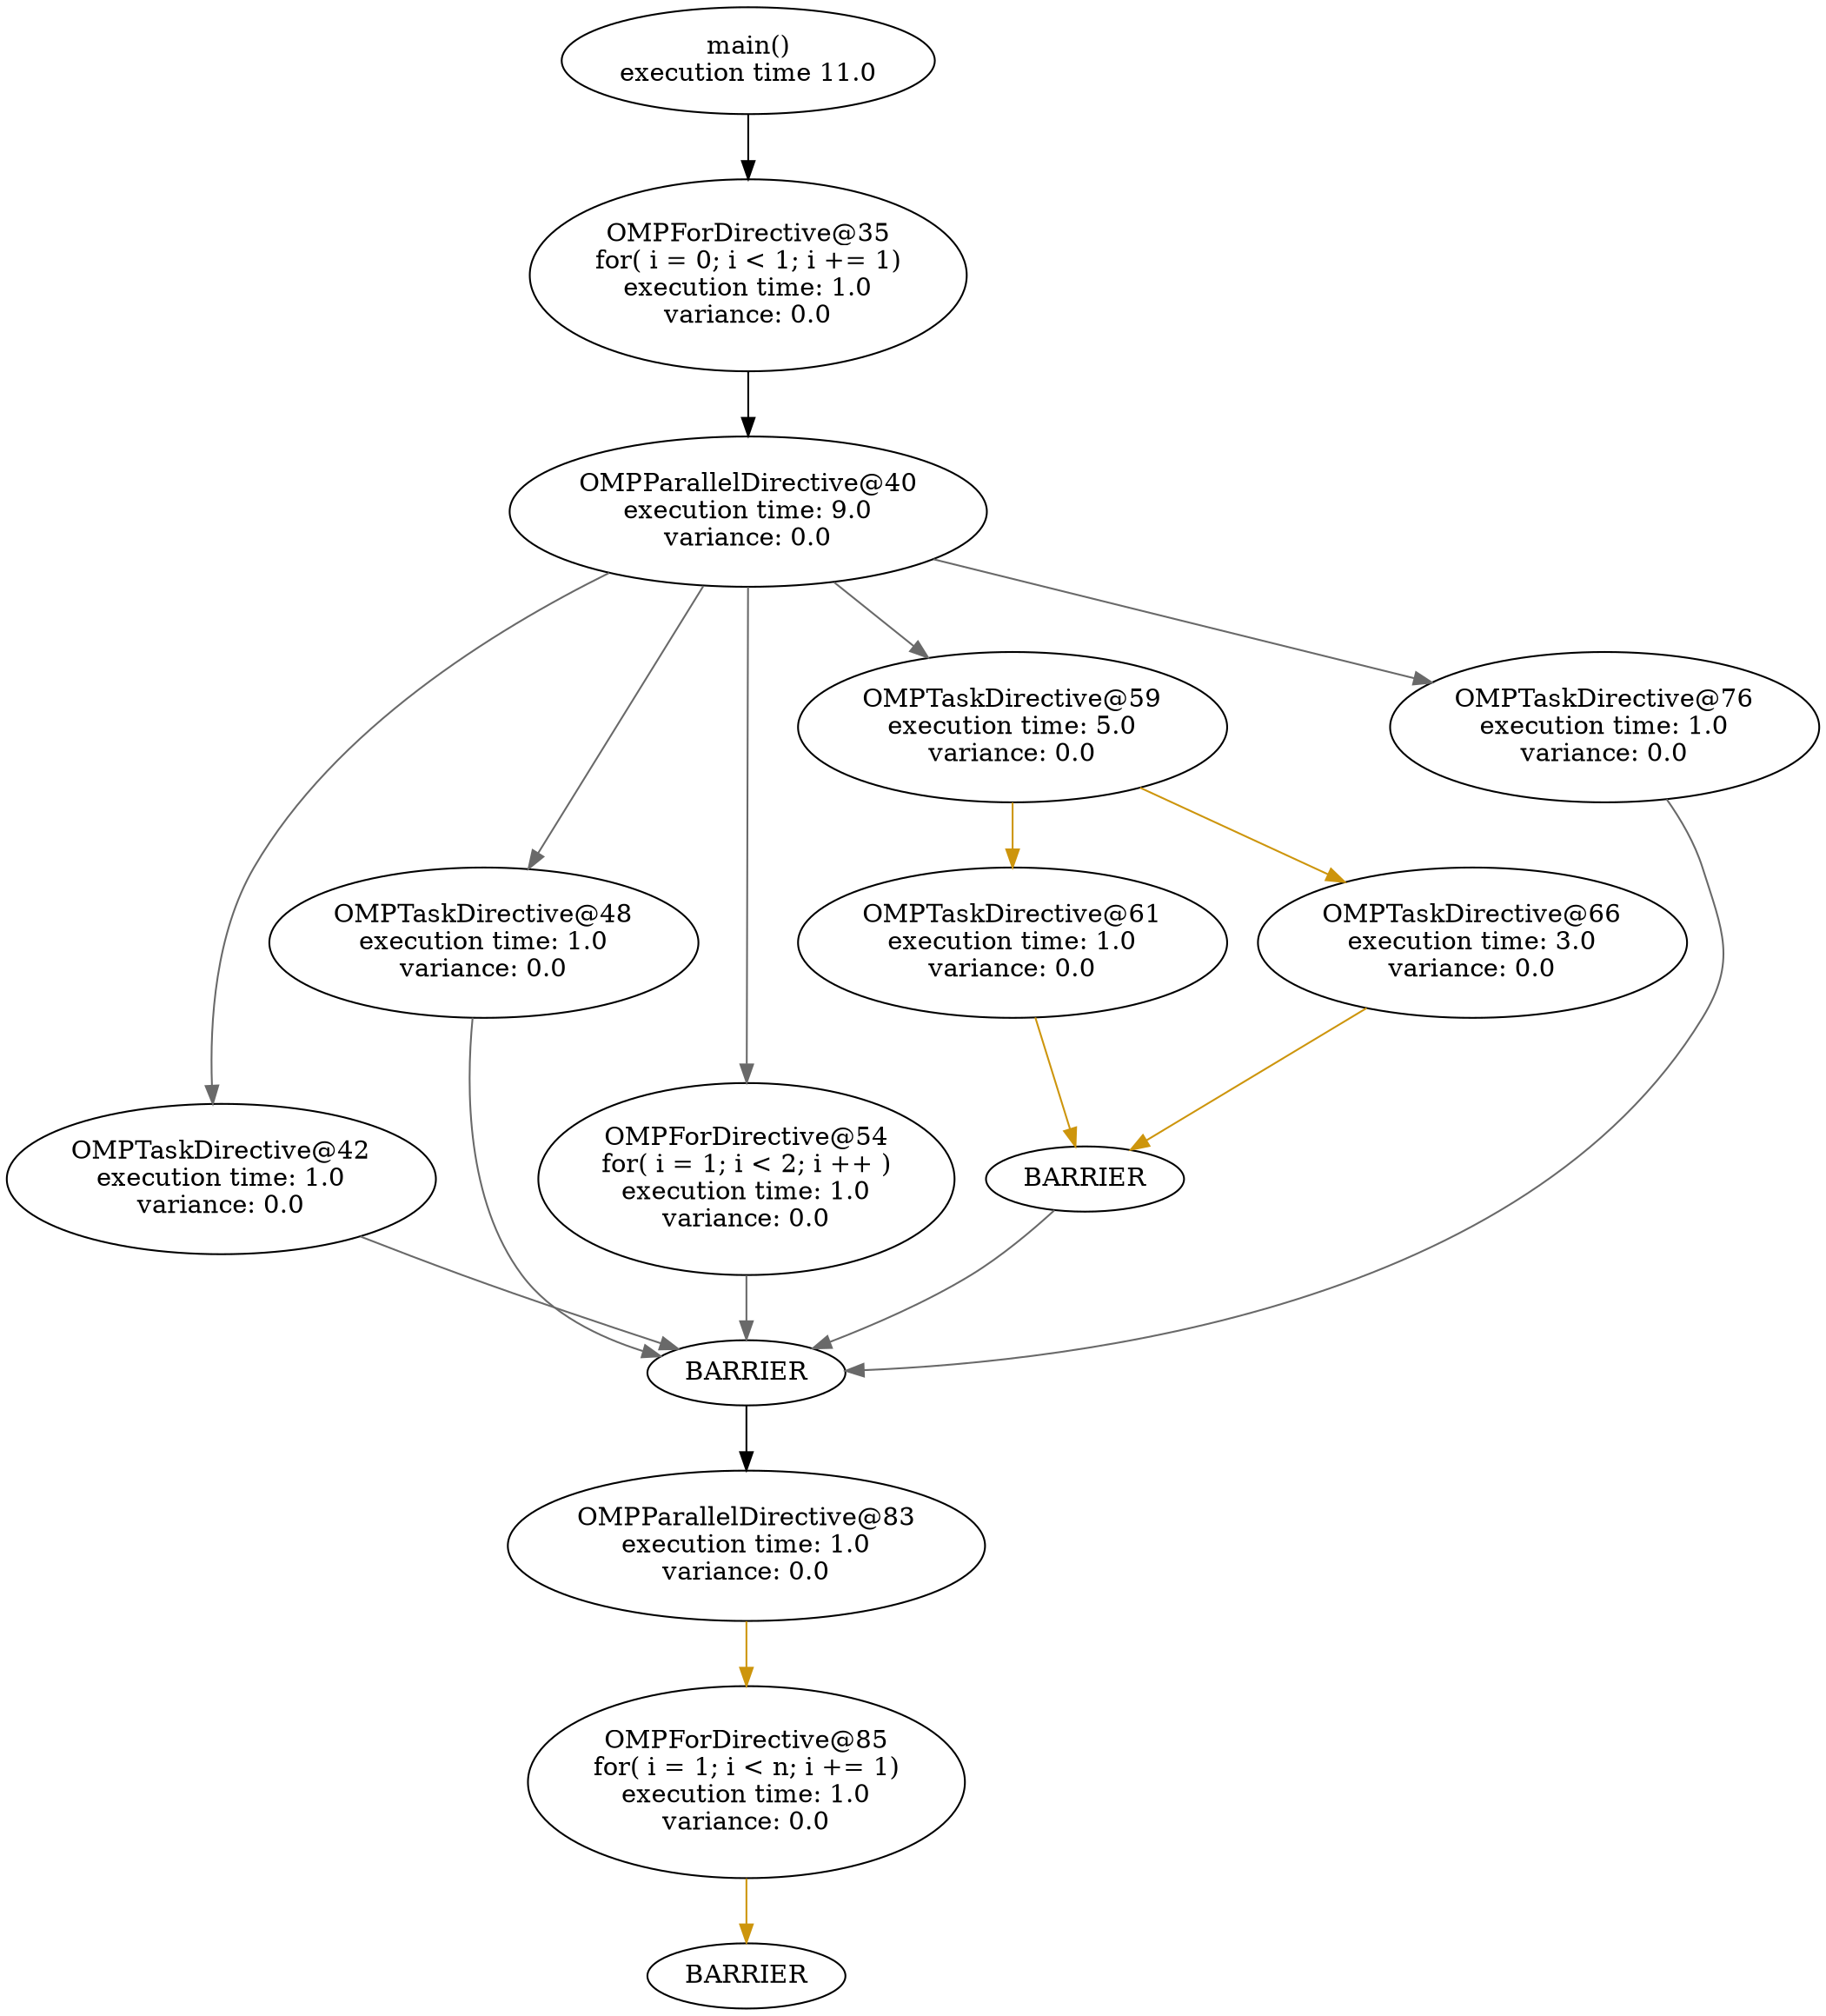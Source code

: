 digraph G {
	graph [bb="0,0,917,1110"];
	node [label="\N"];
	28	 [height=0.8171,
		label="main()\nexecution time 11.0",
		pos="376,1080",
		root=28,
		width=2.4764];
	35	 [height=1.4771,
		label="OMPForDirective@35\nfor( i = 0; i < 1; i += 1)\nexecution time: 1.0\nvariance: 0.0",
		pos="376,961",
		root=28,
		width=2.8425];
	28 -> 35	 [pos="e,376,1014.5 376,1050.4 376,1042.5 376,1033.7 376,1024.7"];
	40	 [height=1.1471,
		label="OMPParallelDirective@40\nexecution time: 9.0\nvariance: 0.0",
		pos="376,830",
		root=28,
		width=3.2896];
	35 -> 40	 [pos="e,376,871.55 376,907.53 376,899 376,890.18 376,881.69"];
	42	 [height=1.1471,
		label="OMPTaskDirective@42\nexecution time: 1.0\nvariance: 0.0",
		pos="107,459",
		root=28,
		width=2.9745];
	40 -> 42	 [color=dimgrey,
		pos="e,102.66,500.53 308.44,795.98 249.25,763.15 166.39,706.91 125,632 104.58,595.05 101.16,546.79 102.23,510.8"];
	48	 [height=1.1471,
		label="OMPTaskDirective@48\nexecution time: 1.0\nvariance: 0.0",
		pos="241,590",
		root=28,
		width=2.9745];
	40 -> 48	 [color=dimgrey,
		pos="e,263.5,630.66 353.56,789.43 330.2,748.25 293.59,683.72 268.51,639.5"];
	54	 [height=1.4771,
		label="OMPForDirective@54\nfor( i = 1; i < 2; i ++ )\nexecution time: 1.0\nvariance: 0.0",
		pos="375,459",
		root=28,
		width=2.8384];
	40 -> 54	 [color=dimgrey,
		pos="e,375.14,512.46 375.89,788.46 375.72,724.26 375.38,598.75 375.17,522.83"];
	59	 [height=1.1471,
		label="OMPTaskDirective@59\nexecution time: 5.0\nvariance: 0.0",
		pos="511,710",
		root=28,
		width=2.9745];
	40 -> 59	 [color=dimgrey,
		pos="e,468.32,748.3 419.09,791.34 432.25,779.84 446.83,767.09 460.44,755.19"];
	76	 [height=1.1471,
		label="OMPTaskDirective@76\nexecution time: 1.0\nvariance: 0.0",
		pos="810,710",
		root=28,
		width=2.9745];
	40 -> 76	 [color=dimgrey,
		pos="e,723.63,734.48 468.04,803.98 540.31,784.33 640.64,757.05 713.93,737.12"];
	"40_end"	 [height=0.5,
		label=BARRIER,
		pos="375,352",
		root=28,
		width=1.4568];
	42 -> "40_end"	 [color=dimgrey,
		pos="e,339.39,365.31 176.73,427.5 193.75,420.27 211.97,412.71 229,406 262.58,392.76 300.97,378.87 329.95,368.64"];
	83	 [height=1.1471,
		label="OMPParallelDirective@83\nexecution time: 1.0\nvariance: 0.0",
		pos="375,256",
		root=28,
		width=3.2896];
	"40_end" -> 83	 [pos="e,375,297.55 375,333.76 375,326.29 375,317.11 375,307.73"];
	48 -> "40_end"	 [color=dimgrey,
		pos="e,332.33,362.61 235.63,548.62 232.53,508.64 234.02,447.54 264,406 278.04,386.55 301.12,373.97 322.61,365.97"];
	54 -> "40_end"	 [color=dimgrey,
		pos="e,375,370.46 375,405.81 375,397.13 375,388.44 375,380.69"];
	61	 [height=1.1471,
		label="OMPTaskDirective@61\nexecution time: 1.0\nvariance: 0.0",
		pos="511,590",
		root=28,
		width=2.9745];
	59 -> 61	 [color=darkgoldenrod3,
		pos="e,511,631.68 511,668.39 511,659.86 511,650.76 511,641.91"];
	66	 [height=1.1471,
		label="OMPTaskDirective@66\nexecution time: 3.0\nvariance: 0.0",
		pos="743,590",
		root=28,
		width=2.9745];
	59 -> 66	 [color=darkgoldenrod3,
		pos="e,679.44,623.33 574.7,676.6 604.37,661.51 639.81,643.48 670.5,627.87"];
	"59_end"	 [height=0.5,
		label=BARRIER,
		pos="548,459",
		root=28,
		width=1.4568];
	61 -> "59_end"	 [color=darkgoldenrod3,
		pos="e,543.09,477.12 522.5,548.89 528.29,528.74 535.14,504.85 540.28,486.92"];
	"59_end" -> "40_end"	 [color=dimgrey,
		pos="e,408.21,366.24 531.02,441.73 519.05,430.78 502.3,416.49 486,406 464.51,392.17 438.85,379.69 417.62,370.32"];
	66 -> "59_end"	 [color=darkgoldenrod3,
		pos="e,571.04,475.24 689.97,553.92 654.56,530.49 609.18,500.48 579.39,480.76"];
	76 -> "40_end"	 [color=dimgrey,
		pos="e,427.17,354.8 840.57,670.34 848.09,658.67 855.1,645.39 859,632 869.44,596.16 877.78,580.27 859,548 772.36,399.15 547.47,363.84 \
437.45,355.52"];
	85	 [height=1.4771,
		label="OMPForDirective@85\nfor( i = 1; i < n; i += 1)\nexecution time: 1.0\nvariance: 0.0",
		pos="375,125",
		root=28,
		width=2.8425];
	83 -> 85	 [color=darkgoldenrod3,
		pos="e,375,178.64 375,214.54 375,206.36 375,197.58 375,188.84"];
	"83_end"	 [height=0.5,
		label=BARRIER,
		pos="375,18",
		root=28,
		width=1.4568];
	85 -> "83_end"	 [color=darkgoldenrod3,
		pos="e,375,36.46 375,71.808 375,63.132 375,54.445 375,46.694"];
}
